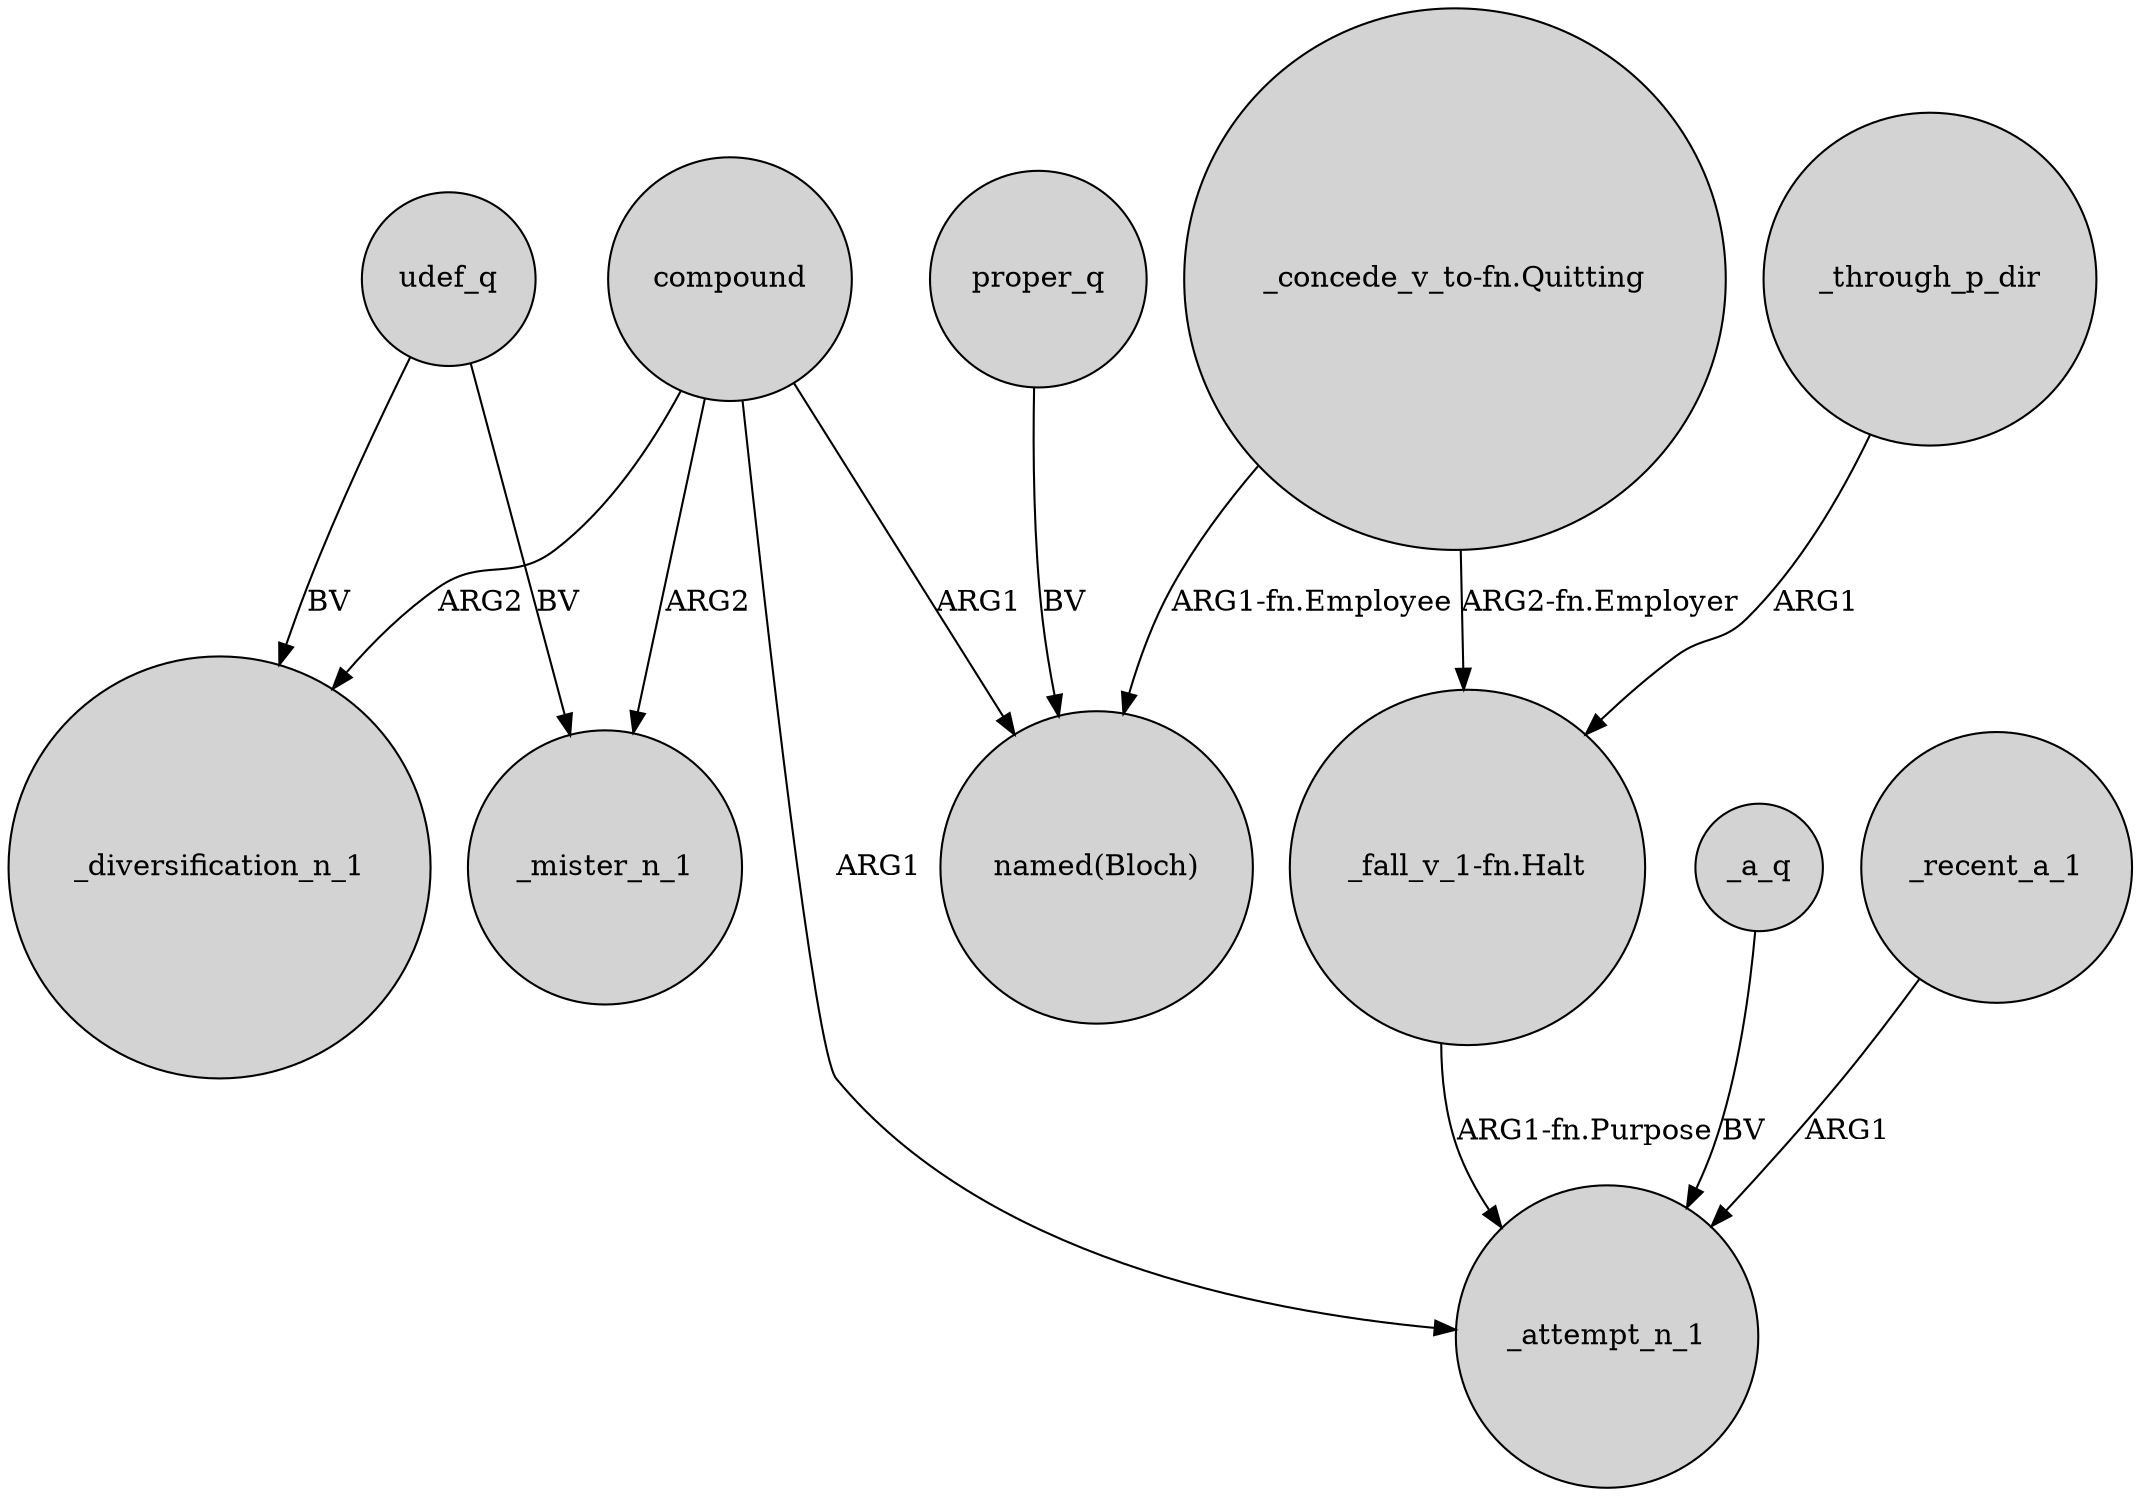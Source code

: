 digraph {
	node [shape=circle style=filled]
	compound -> _mister_n_1 [label=ARG2]
	udef_q -> _mister_n_1 [label=BV]
	compound -> _diversification_n_1 [label=ARG2]
	compound -> "named(Bloch)" [label=ARG1]
	"_concede_v_to-fn.Quitting" -> "_fall_v_1-fn.Halt" [label="ARG2-fn.Employer"]
	_a_q -> _attempt_n_1 [label=BV]
	"_concede_v_to-fn.Quitting" -> "named(Bloch)" [label="ARG1-fn.Employee"]
	_through_p_dir -> "_fall_v_1-fn.Halt" [label=ARG1]
	udef_q -> _diversification_n_1 [label=BV]
	proper_q -> "named(Bloch)" [label=BV]
	"_fall_v_1-fn.Halt" -> _attempt_n_1 [label="ARG1-fn.Purpose"]
	compound -> _attempt_n_1 [label=ARG1]
	_recent_a_1 -> _attempt_n_1 [label=ARG1]
}
